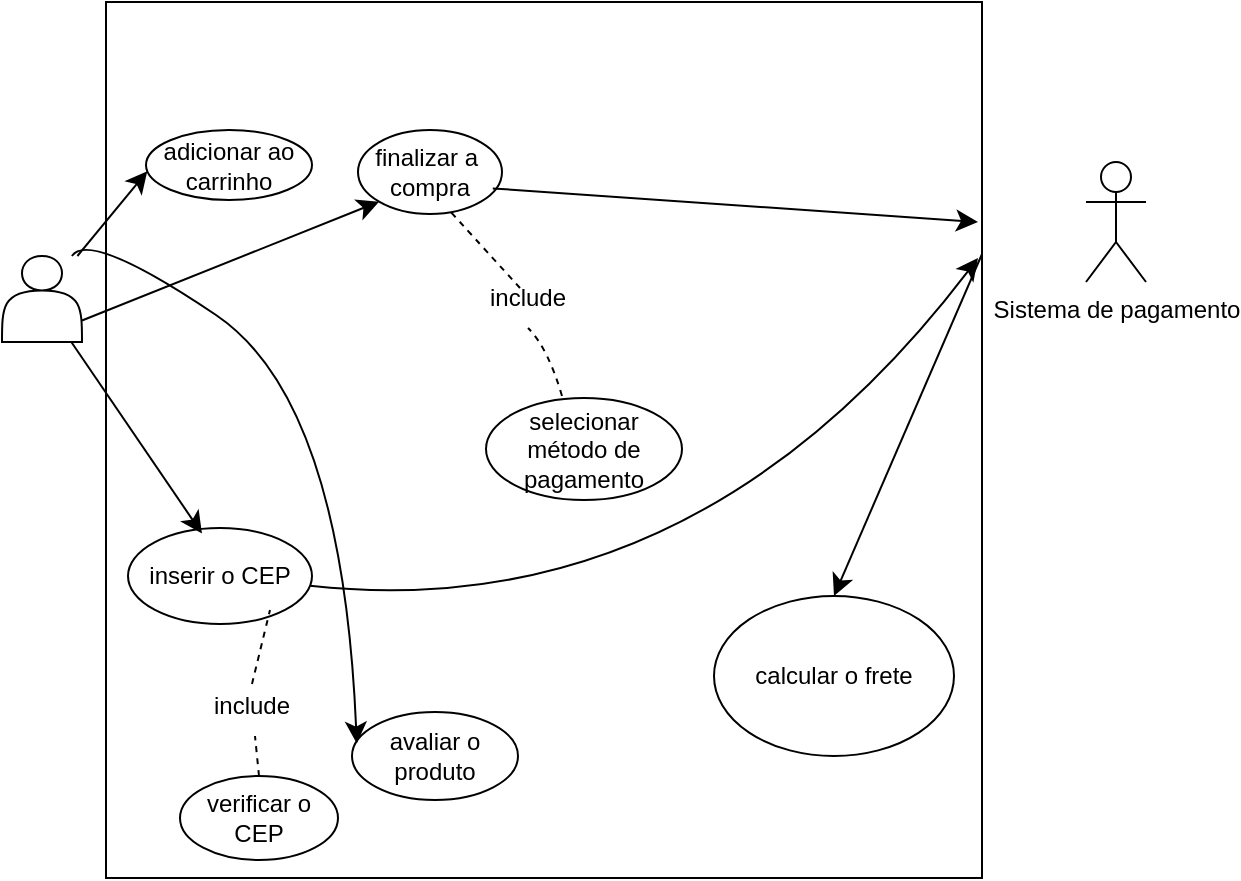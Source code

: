 <mxfile version="26.2.12">
  <diagram name="Página-1" id="U-Vq3zZaKuoI9FjuLKhZ">
    <mxGraphModel dx="1019" dy="1030" grid="0" gridSize="10" guides="1" tooltips="1" connect="1" arrows="1" fold="1" page="0" pageScale="1" pageWidth="827" pageHeight="1169" math="0" shadow="0">
      <root>
        <mxCell id="0" />
        <mxCell id="1" parent="0" />
        <mxCell id="EoNzlH95322U4WeRsdEX-1" value="" style="whiteSpace=wrap;html=1;aspect=fixed;movable=0;resizable=0;rotatable=0;deletable=0;editable=0;locked=1;connectable=0;" vertex="1" parent="1">
          <mxGeometry x="9" y="-34" width="438" height="438" as="geometry" />
        </mxCell>
        <mxCell id="EoNzlH95322U4WeRsdEX-2" value="" style="shape=actor;whiteSpace=wrap;html=1;" vertex="1" parent="1">
          <mxGeometry x="-43" y="93" width="40" height="43" as="geometry" />
        </mxCell>
        <mxCell id="EoNzlH95322U4WeRsdEX-4" value="adicionar ao carrinho" style="ellipse;whiteSpace=wrap;html=1;" vertex="1" parent="1">
          <mxGeometry x="29" y="30" width="83" height="35" as="geometry" />
        </mxCell>
        <mxCell id="EoNzlH95322U4WeRsdEX-6" value="" style="endArrow=classic;html=1;rounded=0;fontSize=12;startSize=8;endSize=8;curved=1;entryX=0.008;entryY=0.588;entryDx=0;entryDy=0;entryPerimeter=0;" edge="1" parent="1" source="EoNzlH95322U4WeRsdEX-2" target="EoNzlH95322U4WeRsdEX-4">
          <mxGeometry width="50" height="50" relative="1" as="geometry">
            <mxPoint x="-3" y="164.5" as="sourcePoint" />
            <mxPoint x="67.711" y="114.5" as="targetPoint" />
          </mxGeometry>
        </mxCell>
        <mxCell id="EoNzlH95322U4WeRsdEX-7" value="Sistema de pagamento" style="shape=umlActor;verticalLabelPosition=bottom;verticalAlign=top;html=1;outlineConnect=0;" vertex="1" parent="1">
          <mxGeometry x="499" y="46" width="30" height="60" as="geometry" />
        </mxCell>
        <mxCell id="EoNzlH95322U4WeRsdEX-23" value="finalizar a&amp;nbsp;&lt;div&gt;compra&lt;/div&gt;" style="ellipse;whiteSpace=wrap;html=1;" vertex="1" parent="1">
          <mxGeometry x="135" y="30" width="72" height="42" as="geometry" />
        </mxCell>
        <mxCell id="EoNzlH95322U4WeRsdEX-25" value="" style="endArrow=classic;html=1;rounded=0;fontSize=12;startSize=8;endSize=8;curved=1;entryX=0;entryY=1;entryDx=0;entryDy=0;exitX=1;exitY=0.75;exitDx=0;exitDy=0;" edge="1" parent="1" source="EoNzlH95322U4WeRsdEX-2" target="EoNzlH95322U4WeRsdEX-23">
          <mxGeometry width="50" height="50" relative="1" as="geometry">
            <mxPoint x="146" y="95" as="sourcePoint" />
            <mxPoint x="184" y="58" as="targetPoint" />
          </mxGeometry>
        </mxCell>
        <mxCell id="EoNzlH95322U4WeRsdEX-26" value="selecionar método de pagamento" style="ellipse;whiteSpace=wrap;html=1;" vertex="1" parent="1">
          <mxGeometry x="199" y="164" width="98" height="51" as="geometry" />
        </mxCell>
        <mxCell id="EoNzlH95322U4WeRsdEX-29" value="include" style="text;html=1;align=center;verticalAlign=middle;whiteSpace=wrap;rounded=0;" vertex="1" parent="1">
          <mxGeometry x="190" y="99" width="60" height="30" as="geometry" />
        </mxCell>
        <mxCell id="EoNzlH95322U4WeRsdEX-30" value="" style="endArrow=none;dashed=1;html=1;rounded=0;fontSize=12;startSize=8;endSize=8;curved=1;entryX=0.647;entryY=0.981;entryDx=0;entryDy=0;entryPerimeter=0;" edge="1" parent="1" target="EoNzlH95322U4WeRsdEX-23">
          <mxGeometry width="50" height="50" relative="1" as="geometry">
            <mxPoint x="216" y="109" as="sourcePoint" />
            <mxPoint x="238" y="54" as="targetPoint" />
          </mxGeometry>
        </mxCell>
        <mxCell id="EoNzlH95322U4WeRsdEX-31" value="" style="endArrow=none;dashed=1;html=1;rounded=0;fontSize=12;startSize=8;endSize=8;curved=1;entryX=0.5;entryY=1;entryDx=0;entryDy=0;" edge="1" parent="1" target="EoNzlH95322U4WeRsdEX-29">
          <mxGeometry width="50" height="50" relative="1" as="geometry">
            <mxPoint x="237" y="163" as="sourcePoint" />
            <mxPoint x="261" y="116" as="targetPoint" />
            <Array as="points">
              <mxPoint x="230" y="139" />
            </Array>
          </mxGeometry>
        </mxCell>
        <mxCell id="EoNzlH95322U4WeRsdEX-33" value="" style="endArrow=classic;html=1;rounded=0;fontSize=12;startSize=8;endSize=8;curved=1;exitX=0.936;exitY=0.695;exitDx=0;exitDy=0;exitPerimeter=0;" edge="1" parent="1" source="EoNzlH95322U4WeRsdEX-23">
          <mxGeometry width="50" height="50" relative="1" as="geometry">
            <mxPoint x="224" y="74" as="sourcePoint" />
            <mxPoint x="445" y="76" as="targetPoint" />
          </mxGeometry>
        </mxCell>
        <mxCell id="EoNzlH95322U4WeRsdEX-34" value="calcular o frete" style="ellipse;whiteSpace=wrap;html=1;" vertex="1" parent="1">
          <mxGeometry x="313" y="263" width="120" height="80" as="geometry" />
        </mxCell>
        <mxCell id="EoNzlH95322U4WeRsdEX-36" value="" style="endArrow=classic;html=1;rounded=0;fontSize=12;startSize=8;endSize=8;curved=1;entryX=0.5;entryY=0;entryDx=0;entryDy=0;" edge="1" parent="1" target="EoNzlH95322U4WeRsdEX-34">
          <mxGeometry width="50" height="50" relative="1" as="geometry">
            <mxPoint x="447" y="92" as="sourcePoint" />
            <mxPoint x="376.289" y="92" as="targetPoint" />
          </mxGeometry>
        </mxCell>
        <mxCell id="EoNzlH95322U4WeRsdEX-39" value="inserir o CEP" style="ellipse;whiteSpace=wrap;html=1;" vertex="1" parent="1">
          <mxGeometry x="20" y="229" width="92" height="48" as="geometry" />
        </mxCell>
        <mxCell id="EoNzlH95322U4WeRsdEX-43" value="" style="endArrow=classic;html=1;rounded=0;fontSize=12;startSize=8;endSize=8;curved=1;entryX=0.402;entryY=0.058;entryDx=0;entryDy=0;entryPerimeter=0;" edge="1" parent="1" source="EoNzlH95322U4WeRsdEX-2" target="EoNzlH95322U4WeRsdEX-39">
          <mxGeometry width="50" height="50" relative="1" as="geometry">
            <mxPoint x="-23" y="186" as="sourcePoint" />
            <mxPoint x="-23" y="206.711" as="targetPoint" />
          </mxGeometry>
        </mxCell>
        <mxCell id="EoNzlH95322U4WeRsdEX-46" value="" style="endArrow=none;dashed=1;html=1;rounded=0;fontSize=12;startSize=8;endSize=8;curved=1;" edge="1" parent="1">
          <mxGeometry width="50" height="50" relative="1" as="geometry">
            <mxPoint x="82" y="307" as="sourcePoint" />
            <mxPoint x="91" y="270" as="targetPoint" />
          </mxGeometry>
        </mxCell>
        <mxCell id="EoNzlH95322U4WeRsdEX-47" value="include" style="text;html=1;align=center;verticalAlign=middle;whiteSpace=wrap;rounded=0;" vertex="1" parent="1">
          <mxGeometry x="52" y="303" width="60" height="30" as="geometry" />
        </mxCell>
        <mxCell id="EoNzlH95322U4WeRsdEX-48" style="edgeStyle=none;curved=1;rounded=0;orthogonalLoop=1;jettySize=auto;html=1;exitX=0.5;exitY=1;exitDx=0;exitDy=0;fontSize=12;startSize=8;endSize=8;" edge="1" parent="1" source="EoNzlH95322U4WeRsdEX-47" target="EoNzlH95322U4WeRsdEX-47">
          <mxGeometry relative="1" as="geometry" />
        </mxCell>
        <mxCell id="EoNzlH95322U4WeRsdEX-49" value="verificar o CEP" style="ellipse;whiteSpace=wrap;html=1;" vertex="1" parent="1">
          <mxGeometry x="46" y="353" width="79" height="42" as="geometry" />
        </mxCell>
        <mxCell id="EoNzlH95322U4WeRsdEX-50" value="" style="endArrow=none;dashed=1;html=1;rounded=0;fontSize=12;startSize=8;endSize=8;curved=1;exitX=0.5;exitY=0;exitDx=0;exitDy=0;" edge="1" parent="1" source="EoNzlH95322U4WeRsdEX-49" target="EoNzlH95322U4WeRsdEX-47">
          <mxGeometry width="50" height="50" relative="1" as="geometry">
            <mxPoint x="58" y="360" as="sourcePoint" />
            <mxPoint x="102" y="314" as="targetPoint" />
            <Array as="points" />
          </mxGeometry>
        </mxCell>
        <mxCell id="EoNzlH95322U4WeRsdEX-51" value="" style="endArrow=classic;html=1;rounded=0;fontSize=12;startSize=8;endSize=8;curved=1;" edge="1" parent="1" source="EoNzlH95322U4WeRsdEX-39">
          <mxGeometry width="50" height="50" relative="1" as="geometry">
            <mxPoint x="112" y="303" as="sourcePoint" />
            <mxPoint x="445" y="94" as="targetPoint" />
            <Array as="points">
              <mxPoint x="304" y="279" />
            </Array>
          </mxGeometry>
        </mxCell>
        <mxCell id="EoNzlH95322U4WeRsdEX-52" value="avaliar o produto" style="ellipse;whiteSpace=wrap;html=1;" vertex="1" parent="1">
          <mxGeometry x="132" y="321" width="83" height="44" as="geometry" />
        </mxCell>
        <mxCell id="EoNzlH95322U4WeRsdEX-53" value="" style="endArrow=classic;html=1;rounded=0;fontSize=12;startSize=8;endSize=8;curved=1;entryX=0.029;entryY=0.359;entryDx=0;entryDy=0;entryPerimeter=0;" edge="1" parent="1" source="EoNzlH95322U4WeRsdEX-2" target="EoNzlH95322U4WeRsdEX-52">
          <mxGeometry width="50" height="50" relative="1" as="geometry">
            <mxPoint x="-23" y="72.289" as="sourcePoint" />
            <mxPoint x="-23" y="22.289" as="targetPoint" />
            <Array as="points">
              <mxPoint x="1" y="80" />
              <mxPoint x="127" y="165" />
            </Array>
          </mxGeometry>
        </mxCell>
      </root>
    </mxGraphModel>
  </diagram>
</mxfile>

